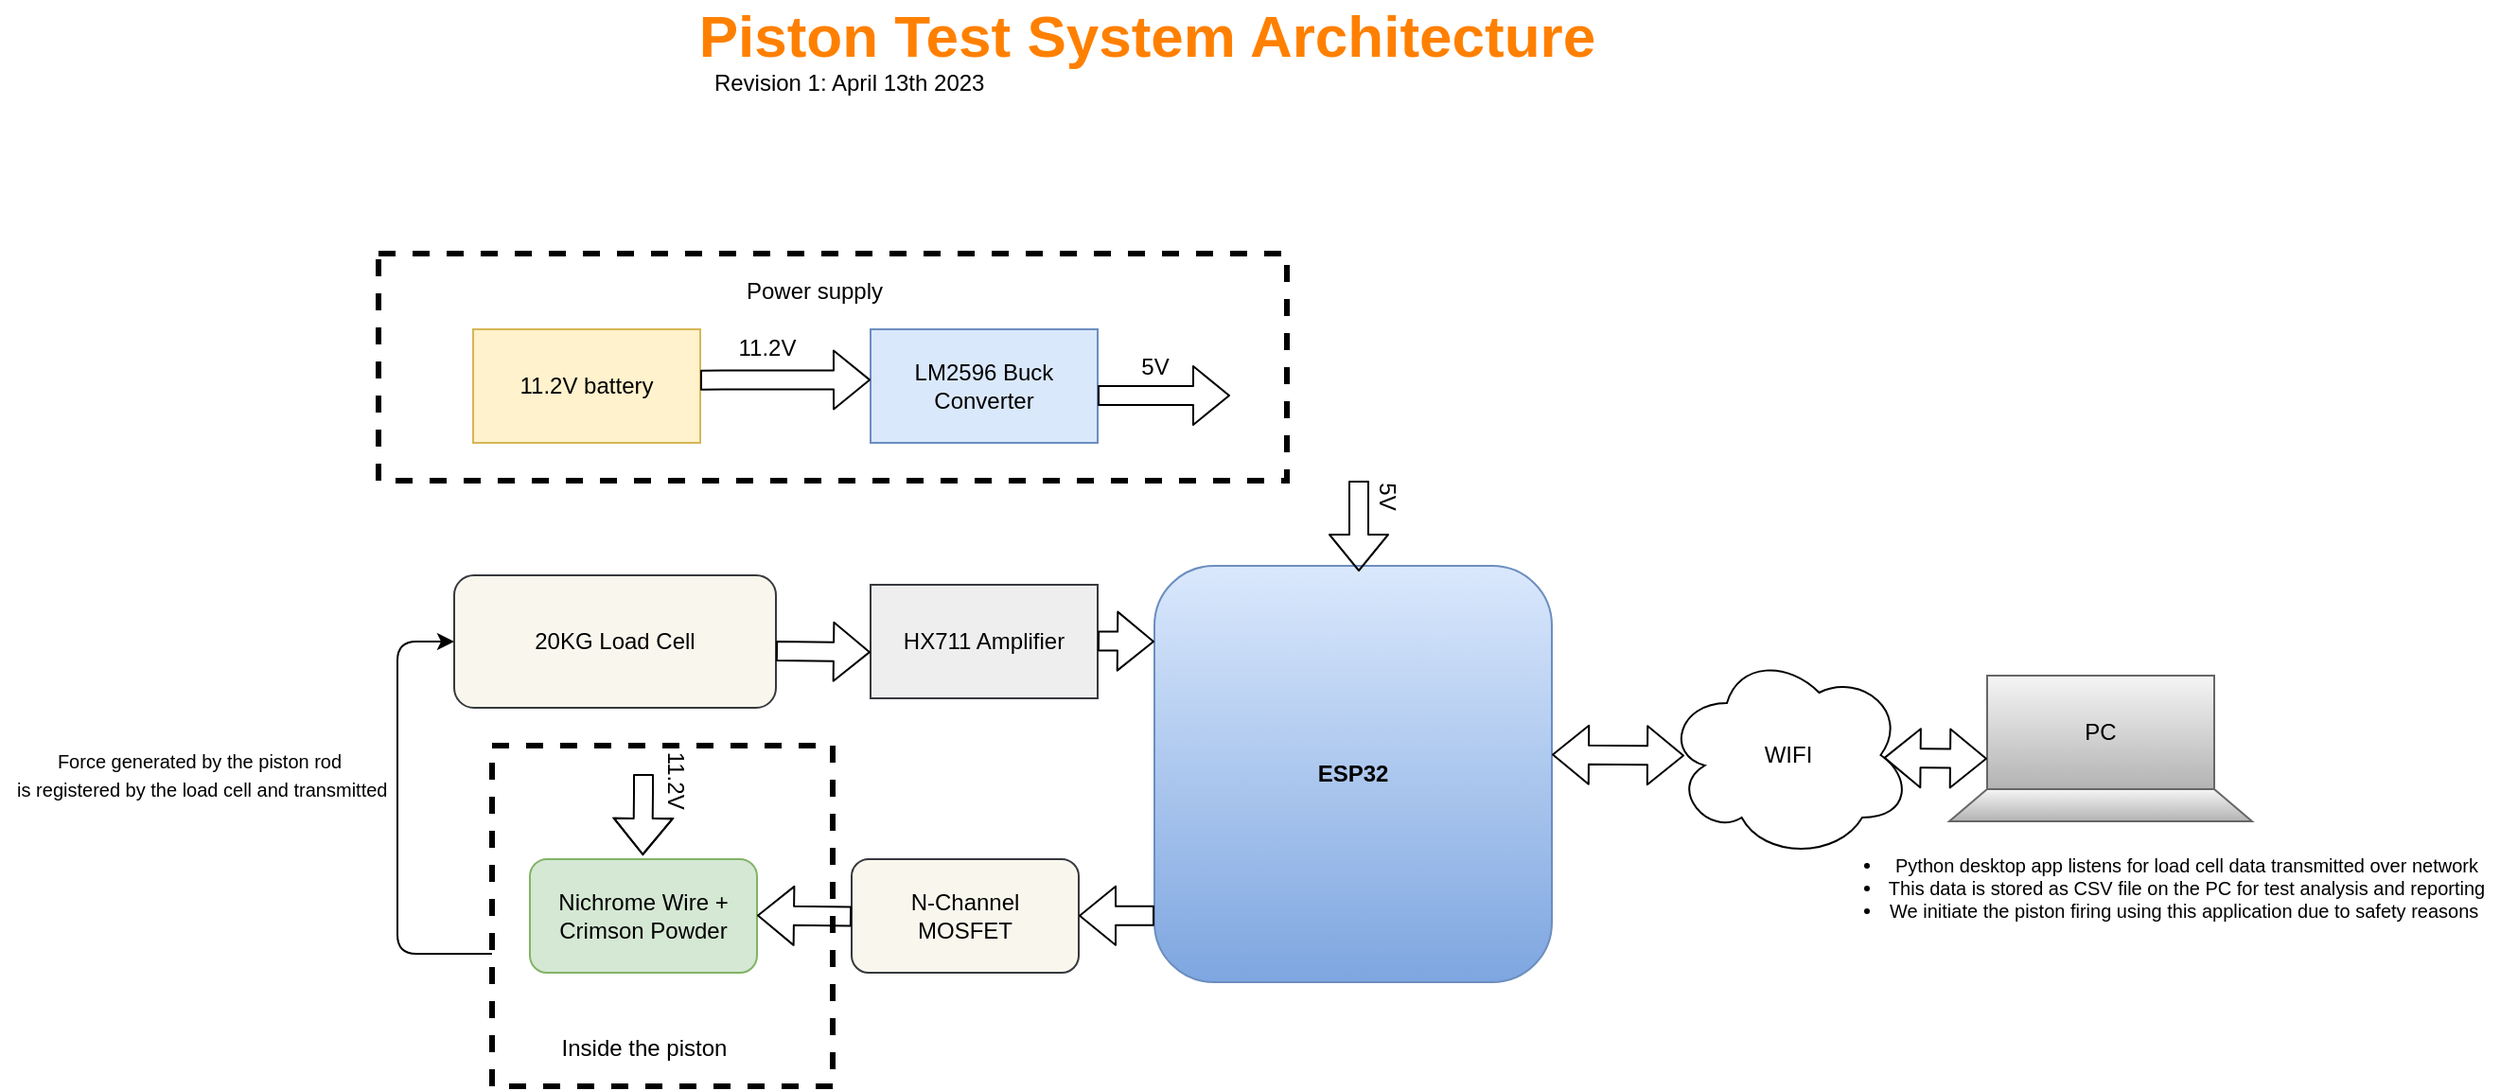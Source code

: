 <mxfile version="13.9.9" type="device"><diagram id="7v5z0nPSuATdrAa7CBXW" name="Page-1"><mxGraphModel dx="1128" dy="655" grid="1" gridSize="10" guides="1" tooltips="1" connect="1" arrows="1" fold="1" page="1" pageScale="1" pageWidth="1654" pageHeight="1169" background="none" math="0" shadow="0"><root><mxCell id="0"/><mxCell id="1" parent="0"/><mxCell id="BfsuXliL33uEu_k0FNOs-49" value="" style="rounded=0;whiteSpace=wrap;html=1;dashed=1;strokeWidth=3;" vertex="1" parent="1"><mxGeometry x="380" y="380" width="480" height="120" as="geometry"/></mxCell><mxCell id="BfsuXliL33uEu_k0FNOs-42" value="" style="whiteSpace=wrap;html=1;aspect=fixed;dashed=1;strokeWidth=3;" vertex="1" parent="1"><mxGeometry x="440" y="640" width="180" height="180" as="geometry"/></mxCell><mxCell id="BfsuXliL33uEu_k0FNOs-2" value="20KG Load Cell" style="rounded=1;whiteSpace=wrap;html=1;fillColor=#f9f7ed;strokeColor=#36393d;" vertex="1" parent="1"><mxGeometry x="420" y="550" width="170" height="70" as="geometry"/></mxCell><mxCell id="BfsuXliL33uEu_k0FNOs-3" value="HX711 Amplifier" style="rounded=0;whiteSpace=wrap;html=1;fillColor=#eeeeee;strokeColor=#36393d;" vertex="1" parent="1"><mxGeometry x="640" y="555" width="120" height="60" as="geometry"/></mxCell><mxCell id="BfsuXliL33uEu_k0FNOs-4" value="&lt;b&gt;ESP32&lt;/b&gt;" style="rounded=1;whiteSpace=wrap;html=1;fillColor=#dae8fc;strokeColor=#6c8ebf;gradientColor=#7ea6e0;" vertex="1" parent="1"><mxGeometry x="790" y="545" width="210" height="220" as="geometry"/></mxCell><mxCell id="BfsuXliL33uEu_k0FNOs-5" value="Nichrome Wire + Crimson Powder" style="rounded=1;whiteSpace=wrap;html=1;fillColor=#d5e8d4;strokeColor=#82b366;" vertex="1" parent="1"><mxGeometry x="460" y="700" width="120" height="60" as="geometry"/></mxCell><mxCell id="BfsuXliL33uEu_k0FNOs-6" value="N-Channel &lt;br&gt;MOSFET" style="rounded=1;whiteSpace=wrap;html=1;fillColor=#f9f7ed;strokeColor=#36393d;" vertex="1" parent="1"><mxGeometry x="630" y="700" width="120" height="60" as="geometry"/></mxCell><mxCell id="BfsuXliL33uEu_k0FNOs-7" value="11.2V battery" style="rounded=0;whiteSpace=wrap;html=1;fillColor=#fff2cc;strokeColor=#d6b656;" vertex="1" parent="1"><mxGeometry x="430" y="420" width="120" height="60" as="geometry"/></mxCell><mxCell id="BfsuXliL33uEu_k0FNOs-8" value="LM2596 Buck Converter" style="rounded=0;whiteSpace=wrap;html=1;fillColor=#dae8fc;strokeColor=#6c8ebf;" vertex="1" parent="1"><mxGeometry x="640" y="420" width="120" height="60" as="geometry"/></mxCell><mxCell id="BfsuXliL33uEu_k0FNOs-9" value="WIFI" style="ellipse;shape=cloud;whiteSpace=wrap;html=1;" vertex="1" parent="1"><mxGeometry x="1060" y="590" width="130" height="110" as="geometry"/></mxCell><mxCell id="BfsuXliL33uEu_k0FNOs-14" value="" style="shape=flexArrow;endArrow=classic;html=1;entryX=0;entryY=0.593;entryDx=0;entryDy=0;entryPerimeter=0;" edge="1" parent="1" target="BfsuXliL33uEu_k0FNOs-3"><mxGeometry width="50" height="50" relative="1" as="geometry"><mxPoint x="590" y="590" as="sourcePoint"/><mxPoint x="640" y="540" as="targetPoint"/></mxGeometry></mxCell><mxCell id="BfsuXliL33uEu_k0FNOs-15" value="" style="shape=flexArrow;endArrow=classic;html=1;entryX=0;entryY=0.593;entryDx=0;entryDy=0;entryPerimeter=0;" edge="1" parent="1"><mxGeometry width="50" height="50" relative="1" as="geometry"><mxPoint x="630" y="730.29" as="sourcePoint"/><mxPoint x="580" y="729.71" as="targetPoint"/></mxGeometry></mxCell><mxCell id="BfsuXliL33uEu_k0FNOs-17" value="" style="shape=flexArrow;endArrow=classic;html=1;entryX=0;entryY=0.593;entryDx=0;entryDy=0;entryPerimeter=0;" edge="1" parent="1"><mxGeometry width="50" height="50" relative="1" as="geometry"><mxPoint x="790" y="729.83" as="sourcePoint"/><mxPoint x="750" y="729.83" as="targetPoint"/></mxGeometry></mxCell><mxCell id="BfsuXliL33uEu_k0FNOs-18" value="" style="shape=flexArrow;endArrow=classic;html=1;" edge="1" parent="1"><mxGeometry width="50" height="50" relative="1" as="geometry"><mxPoint x="760" y="584.71" as="sourcePoint"/><mxPoint x="790" y="585" as="targetPoint"/></mxGeometry></mxCell><mxCell id="BfsuXliL33uEu_k0FNOs-23" value="" style="group" vertex="1" connectable="0" parent="1"><mxGeometry x="760" y="430" width="70" height="25" as="geometry"/></mxCell><mxCell id="BfsuXliL33uEu_k0FNOs-21" value="" style="shape=flexArrow;endArrow=classic;html=1;" edge="1" parent="BfsuXliL33uEu_k0FNOs-23"><mxGeometry width="50" height="50" relative="1" as="geometry"><mxPoint y="25" as="sourcePoint"/><mxPoint x="70" y="25" as="targetPoint"/></mxGeometry></mxCell><mxCell id="BfsuXliL33uEu_k0FNOs-22" value="5V" style="text;html=1;align=center;verticalAlign=middle;resizable=0;points=[];autosize=1;" vertex="1" parent="BfsuXliL33uEu_k0FNOs-23"><mxGeometry x="15" width="30" height="20" as="geometry"/></mxCell><mxCell id="BfsuXliL33uEu_k0FNOs-24" value="" style="group;direction=east;rotation=90;" vertex="1" connectable="0" parent="1"><mxGeometry x="875" y="500" width="70" height="25" as="geometry"/></mxCell><mxCell id="BfsuXliL33uEu_k0FNOs-25" value="" style="shape=flexArrow;endArrow=classic;html=1;" edge="1" parent="BfsuXliL33uEu_k0FNOs-24"><mxGeometry width="50" height="50" relative="1" as="geometry"><mxPoint x="23" as="sourcePoint"/><mxPoint x="23" y="48" as="targetPoint"/></mxGeometry></mxCell><mxCell id="BfsuXliL33uEu_k0FNOs-26" value="5V" style="text;html=1;align=center;verticalAlign=middle;resizable=0;points=[];autosize=1;rotation=90;" vertex="1" parent="BfsuXliL33uEu_k0FNOs-24"><mxGeometry x="23" y="-2" width="30" height="20" as="geometry"/></mxCell><mxCell id="BfsuXliL33uEu_k0FNOs-27" value="" style="group" vertex="1" connectable="0" parent="1"><mxGeometry x="560" y="420" width="50" height="20" as="geometry"/></mxCell><mxCell id="BfsuXliL33uEu_k0FNOs-29" value="" style="group" vertex="1" connectable="0" parent="BfsuXliL33uEu_k0FNOs-27"><mxGeometry width="50" height="20" as="geometry"/></mxCell><mxCell id="BfsuXliL33uEu_k0FNOs-10" value="" style="shape=flexArrow;endArrow=classic;html=1;exitX=1;exitY=0.447;exitDx=0;exitDy=0;exitPerimeter=0;entryX=0;entryY=0.445;entryDx=0;entryDy=0;entryPerimeter=0;" edge="1" parent="BfsuXliL33uEu_k0FNOs-29" source="BfsuXliL33uEu_k0FNOs-7" target="BfsuXliL33uEu_k0FNOs-8"><mxGeometry width="50" height="50" relative="1" as="geometry"><mxPoint y="30" as="sourcePoint"/><mxPoint x="78" y="27" as="targetPoint"/></mxGeometry></mxCell><mxCell id="BfsuXliL33uEu_k0FNOs-20" value="11.2V" style="text;html=1;align=center;verticalAlign=middle;resizable=0;points=[];autosize=1;" vertex="1" parent="BfsuXliL33uEu_k0FNOs-29"><mxGeometry width="50" height="20" as="geometry"/></mxCell><mxCell id="BfsuXliL33uEu_k0FNOs-30" value="" style="group;direction=east;rotation=90;" vertex="1" connectable="0" parent="1"><mxGeometry x="520" y="630" width="34.57" height="33" as="geometry"/></mxCell><mxCell id="BfsuXliL33uEu_k0FNOs-31" value="" style="shape=flexArrow;endArrow=classic;html=1;" edge="1" parent="BfsuXliL33uEu_k0FNOs-30"><mxGeometry width="50" height="50" relative="1" as="geometry"><mxPoint y="25" as="sourcePoint"/><mxPoint x="-0.332" y="68" as="targetPoint"/><Array as="points"><mxPoint y="25"/><mxPoint y="35"/></Array></mxGeometry></mxCell><mxCell id="BfsuXliL33uEu_k0FNOs-32" value="11.2V" style="text;html=1;align=center;verticalAlign=middle;resizable=0;points=[];autosize=1;rotation=90;" vertex="1" parent="BfsuXliL33uEu_k0FNOs-30"><mxGeometry x="-8.088" y="18" width="50" height="20" as="geometry"/></mxCell><mxCell id="BfsuXliL33uEu_k0FNOs-34" value="" style="shape=trapezoid;perimeter=trapezoidPerimeter;whiteSpace=wrap;html=1;fixedSize=1;direction=east;gradientColor=#b3b3b3;fillColor=#f5f5f5;strokeColor=#666666;" vertex="1" parent="1"><mxGeometry x="1210" y="663" width="160" height="17" as="geometry"/></mxCell><mxCell id="BfsuXliL33uEu_k0FNOs-36" value="PC" style="rounded=0;whiteSpace=wrap;html=1;gradientColor=#b3b3b3;fillColor=#f5f5f5;strokeColor=#666666;" vertex="1" parent="1"><mxGeometry x="1230" y="603" width="120" height="60" as="geometry"/></mxCell><mxCell id="BfsuXliL33uEu_k0FNOs-38" value="" style="shape=flexArrow;endArrow=classic;startArrow=classic;html=1;entryX=0;entryY=0.732;entryDx=0;entryDy=0;entryPerimeter=0;exitX=0.887;exitY=0.513;exitDx=0;exitDy=0;exitPerimeter=0;" edge="1" parent="1" source="BfsuXliL33uEu_k0FNOs-9" target="BfsuXliL33uEu_k0FNOs-36"><mxGeometry width="50" height="50" relative="1" as="geometry"><mxPoint x="1140" y="660" as="sourcePoint"/><mxPoint x="1190" y="610" as="targetPoint"/></mxGeometry></mxCell><mxCell id="BfsuXliL33uEu_k0FNOs-40" value="" style="shape=flexArrow;endArrow=classic;startArrow=classic;html=1;entryX=0.077;entryY=0.502;entryDx=0;entryDy=0;entryPerimeter=0;exitX=0.887;exitY=0.513;exitDx=0;exitDy=0;exitPerimeter=0;" edge="1" parent="1" target="BfsuXliL33uEu_k0FNOs-9"><mxGeometry width="50" height="50" relative="1" as="geometry"><mxPoint x="1000" y="644.75" as="sourcePoint"/><mxPoint x="1054.69" y="645.24" as="targetPoint"/></mxGeometry></mxCell><mxCell id="BfsuXliL33uEu_k0FNOs-41" value="&lt;ul style=&quot;font-size: 10px&quot;&gt;&lt;li&gt;&lt;font style=&quot;font-size: 10px&quot;&gt;Python desktop app listens for load cell data transmitted over network&lt;/font&gt;&lt;/li&gt;&lt;li&gt;&lt;font style=&quot;font-size: 10px&quot;&gt;This data is stored as CSV file on the PC for test analysis and reporting&lt;/font&gt;&lt;/li&gt;&lt;li&gt;&lt;font style=&quot;font-size: 10px&quot;&gt;We initiate the piston firing using this application due to safety reasons&amp;nbsp;&lt;/font&gt;&lt;/li&gt;&lt;/ul&gt;" style="text;html=1;align=center;verticalAlign=middle;resizable=0;points=[];autosize=1;strokeWidth=2;" vertex="1" parent="1"><mxGeometry x="1130" y="680" width="370" height="70" as="geometry"/></mxCell><mxCell id="BfsuXliL33uEu_k0FNOs-43" value="Inside the piston" style="text;html=1;align=center;verticalAlign=middle;resizable=0;points=[];autosize=1;" vertex="1" parent="1"><mxGeometry x="470" y="790" width="100" height="20" as="geometry"/></mxCell><mxCell id="BfsuXliL33uEu_k0FNOs-46" value="" style="endArrow=classic;html=1;entryX=0;entryY=0.5;entryDx=0;entryDy=0;exitX=0;exitY=0.611;exitDx=0;exitDy=0;exitPerimeter=0;" edge="1" parent="1" source="BfsuXliL33uEu_k0FNOs-42" target="BfsuXliL33uEu_k0FNOs-2"><mxGeometry width="50" height="50" relative="1" as="geometry"><mxPoint x="370" y="710" as="sourcePoint"/><mxPoint x="420" y="660" as="targetPoint"/><Array as="points"><mxPoint x="390" y="750"/><mxPoint x="390" y="585"/></Array></mxGeometry></mxCell><mxCell id="BfsuXliL33uEu_k0FNOs-47" value="&lt;font style=&quot;font-size: 10px&quot;&gt;Force generated by the piston rod&lt;br&gt;&amp;nbsp;is registered by the load cell and transmitted&lt;/font&gt;" style="text;html=1;align=center;verticalAlign=middle;resizable=0;points=[];autosize=1;" vertex="1" parent="1"><mxGeometry x="180" y="635" width="210" height="40" as="geometry"/></mxCell><mxCell id="BfsuXliL33uEu_k0FNOs-50" value="Power supply" style="text;html=1;align=center;verticalAlign=middle;resizable=0;points=[];autosize=1;" vertex="1" parent="1"><mxGeometry x="565" y="390" width="90" height="20" as="geometry"/></mxCell><mxCell id="BfsuXliL33uEu_k0FNOs-51" value="&lt;font style=&quot;font-size: 31px&quot; color=&quot;#ff8000&quot;&gt;&lt;b&gt;Piston Test System Architecture&amp;nbsp;&lt;/b&gt;&lt;/font&gt;" style="text;html=1;align=center;verticalAlign=middle;resizable=0;points=[];autosize=1;" vertex="1" parent="1"><mxGeometry x="540" y="250" width="500" height="30" as="geometry"/></mxCell><mxCell id="BfsuXliL33uEu_k0FNOs-52" value="Revision 1: April 13th 2023&amp;nbsp;" style="text;html=1;align=center;verticalAlign=middle;resizable=0;points=[];autosize=1;" vertex="1" parent="1"><mxGeometry x="550" y="280" width="160" height="20" as="geometry"/></mxCell></root></mxGraphModel></diagram></mxfile>